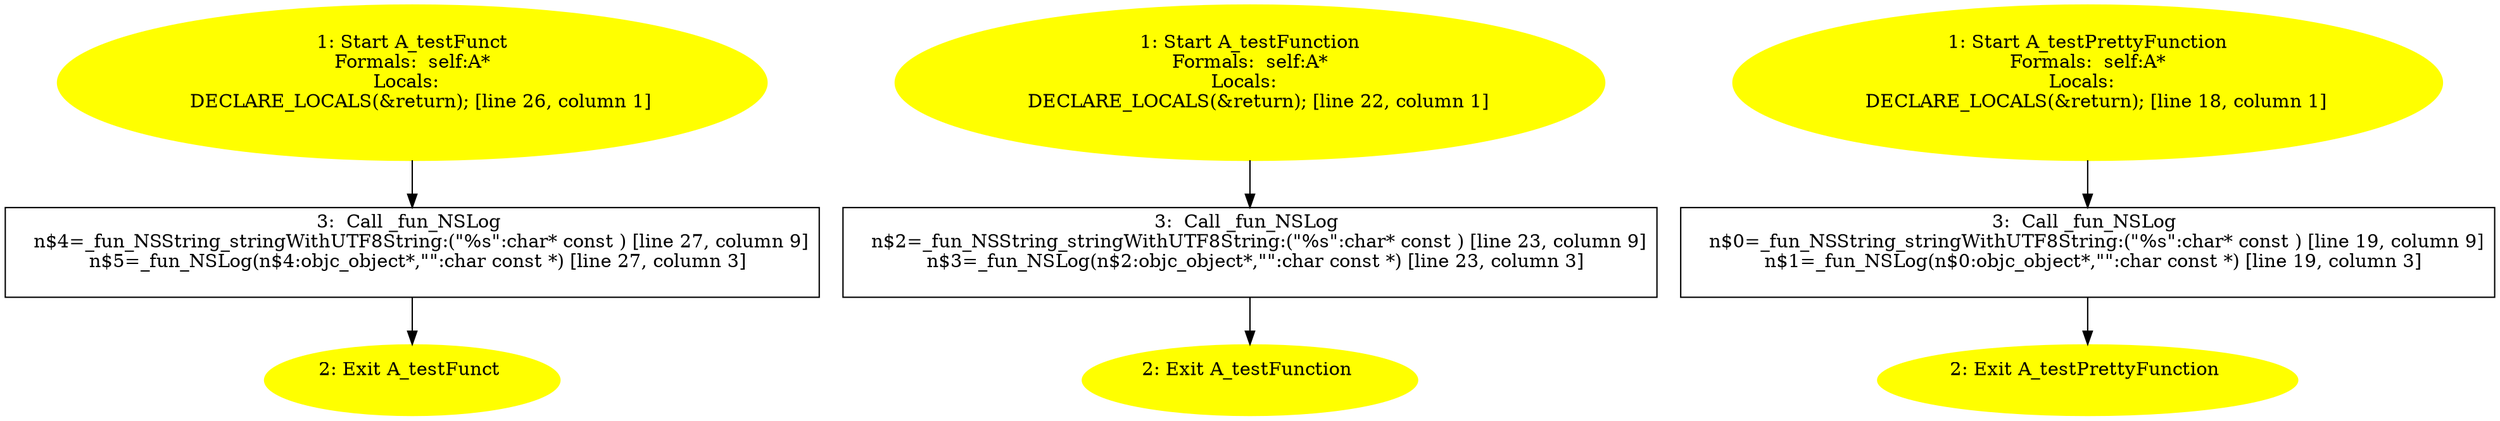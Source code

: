 /* @generated */
digraph cfg {
"testFunct#A#instance.b6c9dae744220d93a4466679814728c1_1" [label="1: Start A_testFunct\nFormals:  self:A*\nLocals:  \n   DECLARE_LOCALS(&return); [line 26, column 1]\n " color=yellow style=filled]
	

	 "testFunct#A#instance.b6c9dae744220d93a4466679814728c1_1" -> "testFunct#A#instance.b6c9dae744220d93a4466679814728c1_3" ;
"testFunct#A#instance.b6c9dae744220d93a4466679814728c1_2" [label="2: Exit A_testFunct \n  " color=yellow style=filled]
	

"testFunct#A#instance.b6c9dae744220d93a4466679814728c1_3" [label="3:  Call _fun_NSLog \n   n$4=_fun_NSString_stringWithUTF8String:(\"%s\":char* const ) [line 27, column 9]\n  n$5=_fun_NSLog(n$4:objc_object*,\"\":char const *) [line 27, column 3]\n " shape="box"]
	

	 "testFunct#A#instance.b6c9dae744220d93a4466679814728c1_3" -> "testFunct#A#instance.b6c9dae744220d93a4466679814728c1_2" ;
"testFunction#A#instance.871d68aca55491a71407a8a7ce232a40_1" [label="1: Start A_testFunction\nFormals:  self:A*\nLocals:  \n   DECLARE_LOCALS(&return); [line 22, column 1]\n " color=yellow style=filled]
	

	 "testFunction#A#instance.871d68aca55491a71407a8a7ce232a40_1" -> "testFunction#A#instance.871d68aca55491a71407a8a7ce232a40_3" ;
"testFunction#A#instance.871d68aca55491a71407a8a7ce232a40_2" [label="2: Exit A_testFunction \n  " color=yellow style=filled]
	

"testFunction#A#instance.871d68aca55491a71407a8a7ce232a40_3" [label="3:  Call _fun_NSLog \n   n$2=_fun_NSString_stringWithUTF8String:(\"%s\":char* const ) [line 23, column 9]\n  n$3=_fun_NSLog(n$2:objc_object*,\"\":char const *) [line 23, column 3]\n " shape="box"]
	

	 "testFunction#A#instance.871d68aca55491a71407a8a7ce232a40_3" -> "testFunction#A#instance.871d68aca55491a71407a8a7ce232a40_2" ;
"testPrettyFunction#A#instance.bc1e07c1ab96ad96f484a179734bc12e_1" [label="1: Start A_testPrettyFunction\nFormals:  self:A*\nLocals:  \n   DECLARE_LOCALS(&return); [line 18, column 1]\n " color=yellow style=filled]
	

	 "testPrettyFunction#A#instance.bc1e07c1ab96ad96f484a179734bc12e_1" -> "testPrettyFunction#A#instance.bc1e07c1ab96ad96f484a179734bc12e_3" ;
"testPrettyFunction#A#instance.bc1e07c1ab96ad96f484a179734bc12e_2" [label="2: Exit A_testPrettyFunction \n  " color=yellow style=filled]
	

"testPrettyFunction#A#instance.bc1e07c1ab96ad96f484a179734bc12e_3" [label="3:  Call _fun_NSLog \n   n$0=_fun_NSString_stringWithUTF8String:(\"%s\":char* const ) [line 19, column 9]\n  n$1=_fun_NSLog(n$0:objc_object*,\"\":char const *) [line 19, column 3]\n " shape="box"]
	

	 "testPrettyFunction#A#instance.bc1e07c1ab96ad96f484a179734bc12e_3" -> "testPrettyFunction#A#instance.bc1e07c1ab96ad96f484a179734bc12e_2" ;
}
